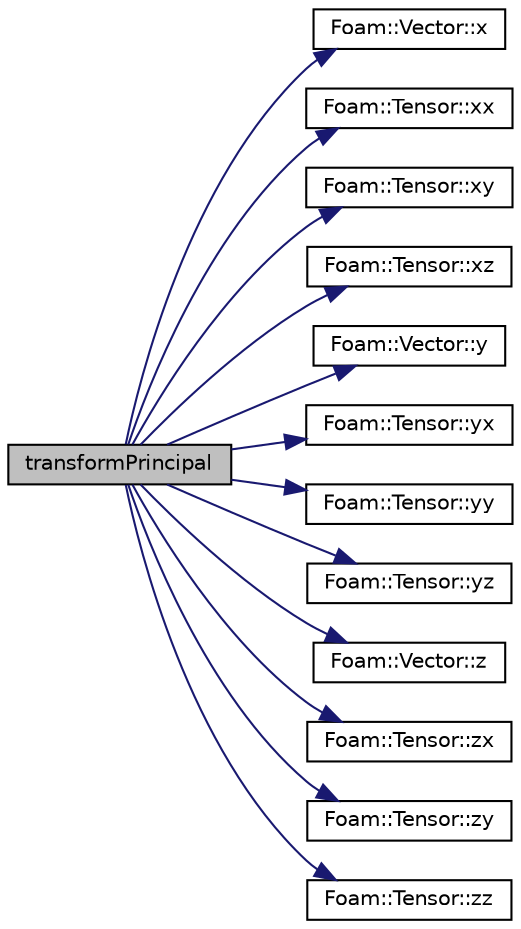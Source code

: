 digraph "transformPrincipal"
{
  bgcolor="transparent";
  edge [fontname="Helvetica",fontsize="10",labelfontname="Helvetica",labelfontsize="10"];
  node [fontname="Helvetica",fontsize="10",shape=record];
  rankdir="LR";
  Node1 [label="transformPrincipal",height=0.2,width=0.4,color="black", fillcolor="grey75", style="filled", fontcolor="black"];
  Node1 -> Node2 [color="midnightblue",fontsize="10",style="solid",fontname="Helvetica"];
  Node2 [label="Foam::Vector::x",height=0.2,width=0.4,color="black",URL="$a02776.html#aeb7dc4a97968c543f58f9c7082e55757"];
  Node1 -> Node3 [color="midnightblue",fontsize="10",style="solid",fontname="Helvetica"];
  Node3 [label="Foam::Tensor::xx",height=0.2,width=0.4,color="black",URL="$a02551.html#adefeff2f0e457c0e62a5e9d1292e3569"];
  Node1 -> Node4 [color="midnightblue",fontsize="10",style="solid",fontname="Helvetica"];
  Node4 [label="Foam::Tensor::xy",height=0.2,width=0.4,color="black",URL="$a02551.html#a9eba447e6738c78e6b0694c15b09236e"];
  Node1 -> Node5 [color="midnightblue",fontsize="10",style="solid",fontname="Helvetica"];
  Node5 [label="Foam::Tensor::xz",height=0.2,width=0.4,color="black",URL="$a02551.html#a217bb40fe6bbc4fd0d1f61fb1585d47e"];
  Node1 -> Node6 [color="midnightblue",fontsize="10",style="solid",fontname="Helvetica"];
  Node6 [label="Foam::Vector::y",height=0.2,width=0.4,color="black",URL="$a02776.html#a77c00b469d89c23bd35d2eb236140f70"];
  Node1 -> Node7 [color="midnightblue",fontsize="10",style="solid",fontname="Helvetica"];
  Node7 [label="Foam::Tensor::yx",height=0.2,width=0.4,color="black",URL="$a02551.html#a6db6b3dd02257844bb6fc0b9bf95ff5c"];
  Node1 -> Node8 [color="midnightblue",fontsize="10",style="solid",fontname="Helvetica"];
  Node8 [label="Foam::Tensor::yy",height=0.2,width=0.4,color="black",URL="$a02551.html#a1fabd792063b2f2c0c53693512a5baeb"];
  Node1 -> Node9 [color="midnightblue",fontsize="10",style="solid",fontname="Helvetica"];
  Node9 [label="Foam::Tensor::yz",height=0.2,width=0.4,color="black",URL="$a02551.html#aded7c943a25c96a9b28f63116b1060c8"];
  Node1 -> Node10 [color="midnightblue",fontsize="10",style="solid",fontname="Helvetica"];
  Node10 [label="Foam::Vector::z",height=0.2,width=0.4,color="black",URL="$a02776.html#ac72a74f7dde9500927f63515c3f0a2f3"];
  Node1 -> Node11 [color="midnightblue",fontsize="10",style="solid",fontname="Helvetica"];
  Node11 [label="Foam::Tensor::zx",height=0.2,width=0.4,color="black",URL="$a02551.html#a7222a378de92a8c4aef02b0c26d33dcd"];
  Node1 -> Node12 [color="midnightblue",fontsize="10",style="solid",fontname="Helvetica"];
  Node12 [label="Foam::Tensor::zy",height=0.2,width=0.4,color="black",URL="$a02551.html#ab6046e7336c8423b79112ae4b13e66ca"];
  Node1 -> Node13 [color="midnightblue",fontsize="10",style="solid",fontname="Helvetica"];
  Node13 [label="Foam::Tensor::zz",height=0.2,width=0.4,color="black",URL="$a02551.html#ad557e07a1361f2a9875b25deead0beb8"];
}
